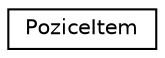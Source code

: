 digraph "Graphical Class Hierarchy"
{
  edge [fontname="Helvetica",fontsize="10",labelfontname="Helvetica",labelfontsize="10"];
  node [fontname="Helvetica",fontsize="10",shape=record];
  rankdir="LR";
  Node1 [label="PoziceItem",height=0.2,width=0.4,color="black", fillcolor="white", style="filled",URL="$class_pozice_item.html",tooltip="Trida, ktera je zalozena na Objektove Hraci Deskce, slouzi k urceni pozic Itemu. "];
}
